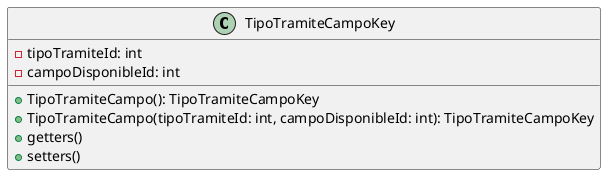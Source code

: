 @startuml TipoTramiteCampoKey

class TipoTramiteCampoKey{
 -tipoTramiteId: int
 -campoDisponibleId: int
 +TipoTramiteCampo(): TipoTramiteCampoKey
 +TipoTramiteCampo(tipoTramiteId: int, campoDisponibleId: int): TipoTramiteCampoKey
 +getters()
 +setters()
}

@enduml